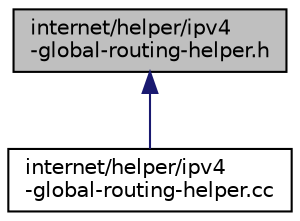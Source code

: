 digraph "internet/helper/ipv4-global-routing-helper.h"
{
  edge [fontname="Helvetica",fontsize="10",labelfontname="Helvetica",labelfontsize="10"];
  node [fontname="Helvetica",fontsize="10",shape=record];
  Node1 [label="internet/helper/ipv4\l-global-routing-helper.h",height=0.2,width=0.4,color="black", fillcolor="grey75", style="filled", fontcolor="black"];
  Node1 -> Node2 [dir="back",color="midnightblue",fontsize="10",style="solid"];
  Node2 [label="internet/helper/ipv4\l-global-routing-helper.cc",height=0.2,width=0.4,color="black", fillcolor="white", style="filled",URL="$d0/d77/ipv4-global-routing-helper_8cc.html"];
}
